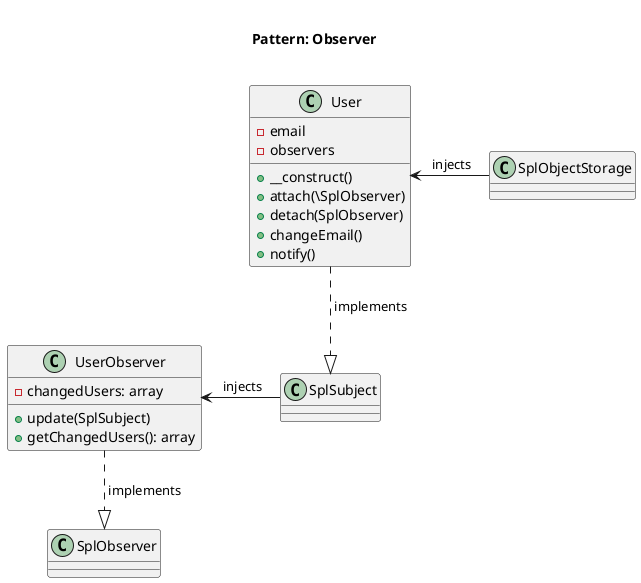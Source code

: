 @startuml
	Title <size:20>\nPattern: Observer\n

	class User {
		- email
		- observers
		+ __construct()
		+ attach(\SplObserver)
		+ detach(SplObserver)
		+ changeEmail()
		+ notify()
	}

	class UserObserver {
		- changedUsers: array
		+ update(SplSubject)
		+ getChangedUsers(): array
	}

	UserObserver ..|> SplObserver: " implements"
	SplSubject -left-> UserObserver: " injects"

	User ..|> SplSubject: " implements"
	SplObjectStorage -left-> User: " injects"

@enduml